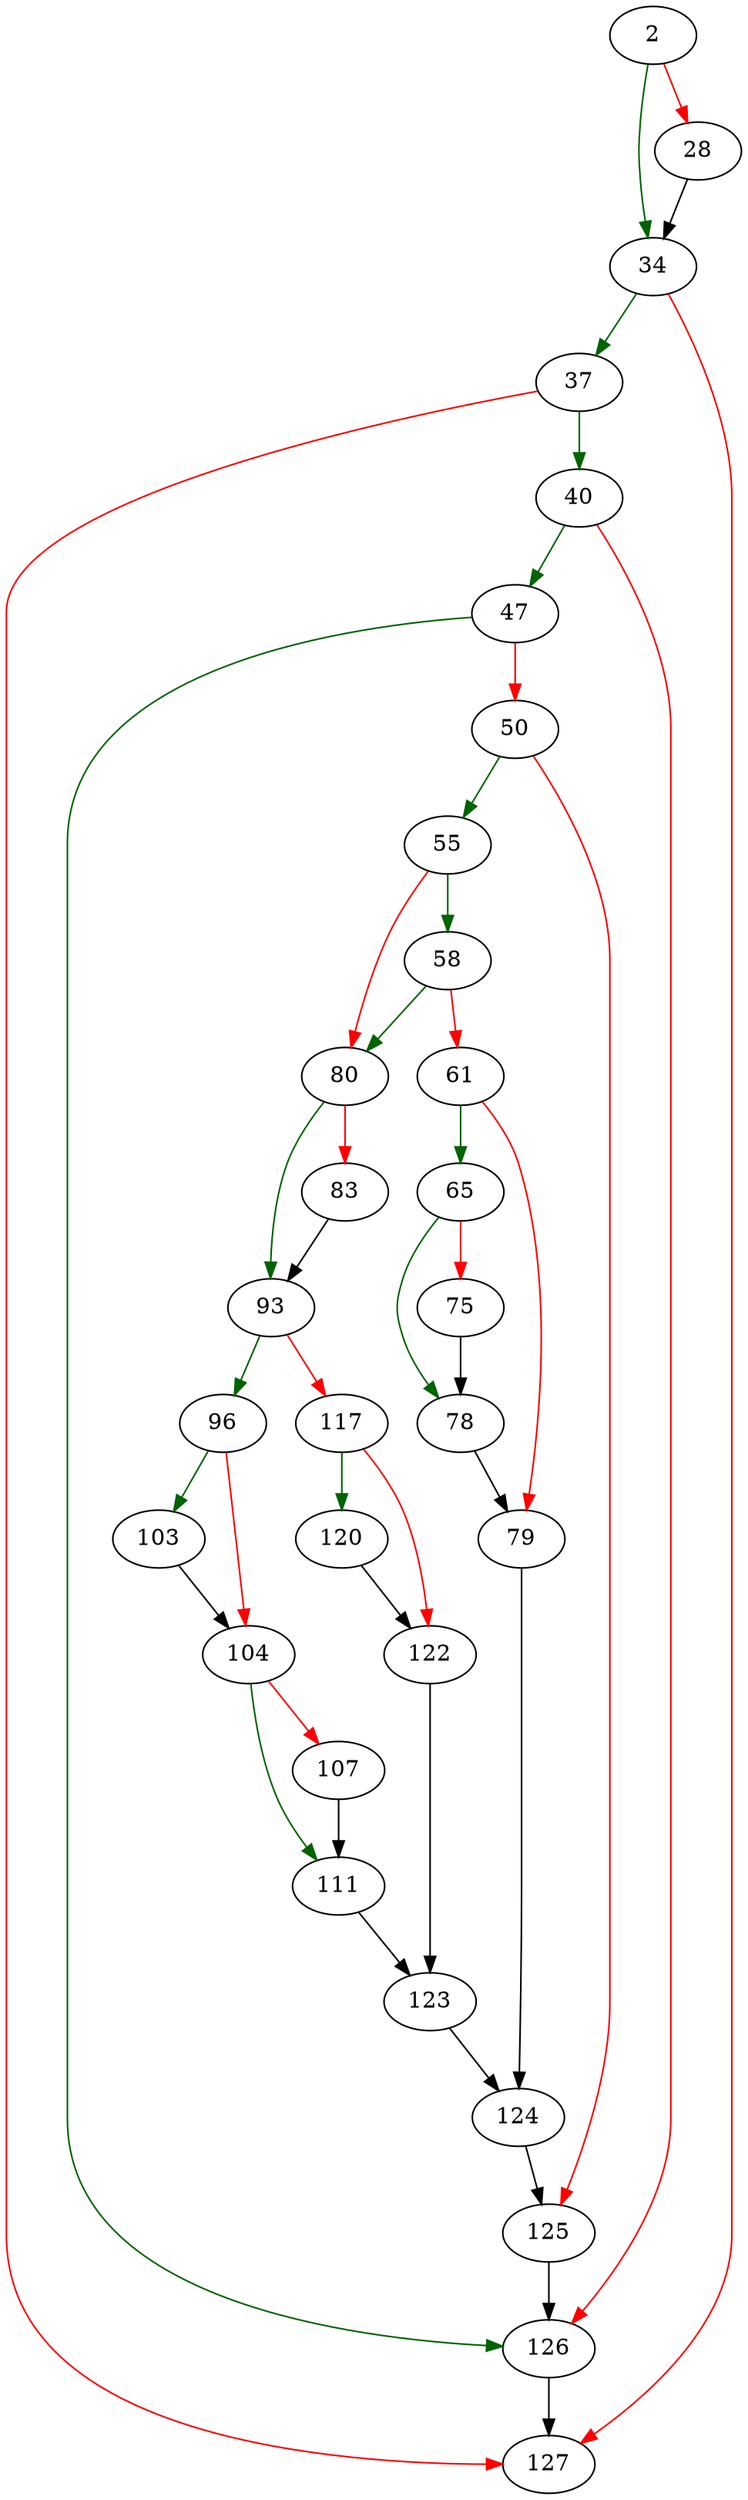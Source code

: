strict digraph "hasHotJournal" {
	// Node definitions.
	2 [entry=true];
	34;
	28;
	37;
	127;
	40;
	47;
	126;
	50;
	55;
	125;
	58;
	80;
	61;
	65;
	79;
	78;
	75;
	124;
	93;
	83;
	96;
	117;
	103;
	104;
	111;
	107;
	123;
	120;
	122;

	// Edge definitions.
	2 -> 34 [
		color=darkgreen
		cond=true
	];
	2 -> 28 [
		color=red
		cond=false
	];
	34 -> 37 [
		color=darkgreen
		cond=true
	];
	34 -> 127 [
		color=red
		cond=false
	];
	28 -> 34;
	37 -> 127 [
		color=red
		cond=false
	];
	37 -> 40 [
		color=darkgreen
		cond=true
	];
	40 -> 47 [
		color=darkgreen
		cond=true
	];
	40 -> 126 [
		color=red
		cond=false
	];
	47 -> 126 [
		color=darkgreen
		cond=true
	];
	47 -> 50 [
		color=red
		cond=false
	];
	126 -> 127;
	50 -> 55 [
		color=darkgreen
		cond=true
	];
	50 -> 125 [
		color=red
		cond=false
	];
	55 -> 58 [
		color=darkgreen
		cond=true
	];
	55 -> 80 [
		color=red
		cond=false
	];
	125 -> 126;
	58 -> 80 [
		color=darkgreen
		cond=true
	];
	58 -> 61 [
		color=red
		cond=false
	];
	80 -> 93 [
		color=darkgreen
		cond=true
	];
	80 -> 83 [
		color=red
		cond=false
	];
	61 -> 65 [
		color=darkgreen
		cond=true
	];
	61 -> 79 [
		color=red
		cond=false
	];
	65 -> 78 [
		color=darkgreen
		cond=true
	];
	65 -> 75 [
		color=red
		cond=false
	];
	79 -> 124;
	78 -> 79;
	75 -> 78;
	124 -> 125;
	93 -> 96 [
		color=darkgreen
		cond=true
	];
	93 -> 117 [
		color=red
		cond=false
	];
	83 -> 93;
	96 -> 103 [
		color=darkgreen
		cond=true
	];
	96 -> 104 [
		color=red
		cond=false
	];
	117 -> 120 [
		color=darkgreen
		cond=true
	];
	117 -> 122 [
		color=red
		cond=false
	];
	103 -> 104;
	104 -> 111 [
		color=darkgreen
		cond=true
	];
	104 -> 107 [
		color=red
		cond=false
	];
	111 -> 123;
	107 -> 111;
	123 -> 124;
	120 -> 122;
	122 -> 123;
}